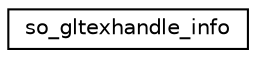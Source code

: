 digraph "Graphical Class Hierarchy"
{
 // LATEX_PDF_SIZE
  edge [fontname="Helvetica",fontsize="10",labelfontname="Helvetica",labelfontsize="10"];
  node [fontname="Helvetica",fontsize="10",shape=record];
  rankdir="LR";
  Node0 [label="so_gltexhandle_info",height=0.2,width=0.4,color="black", fillcolor="white", style="filled",URL="$structso__gltexhandle__info.html",tooltip=" "];
}
